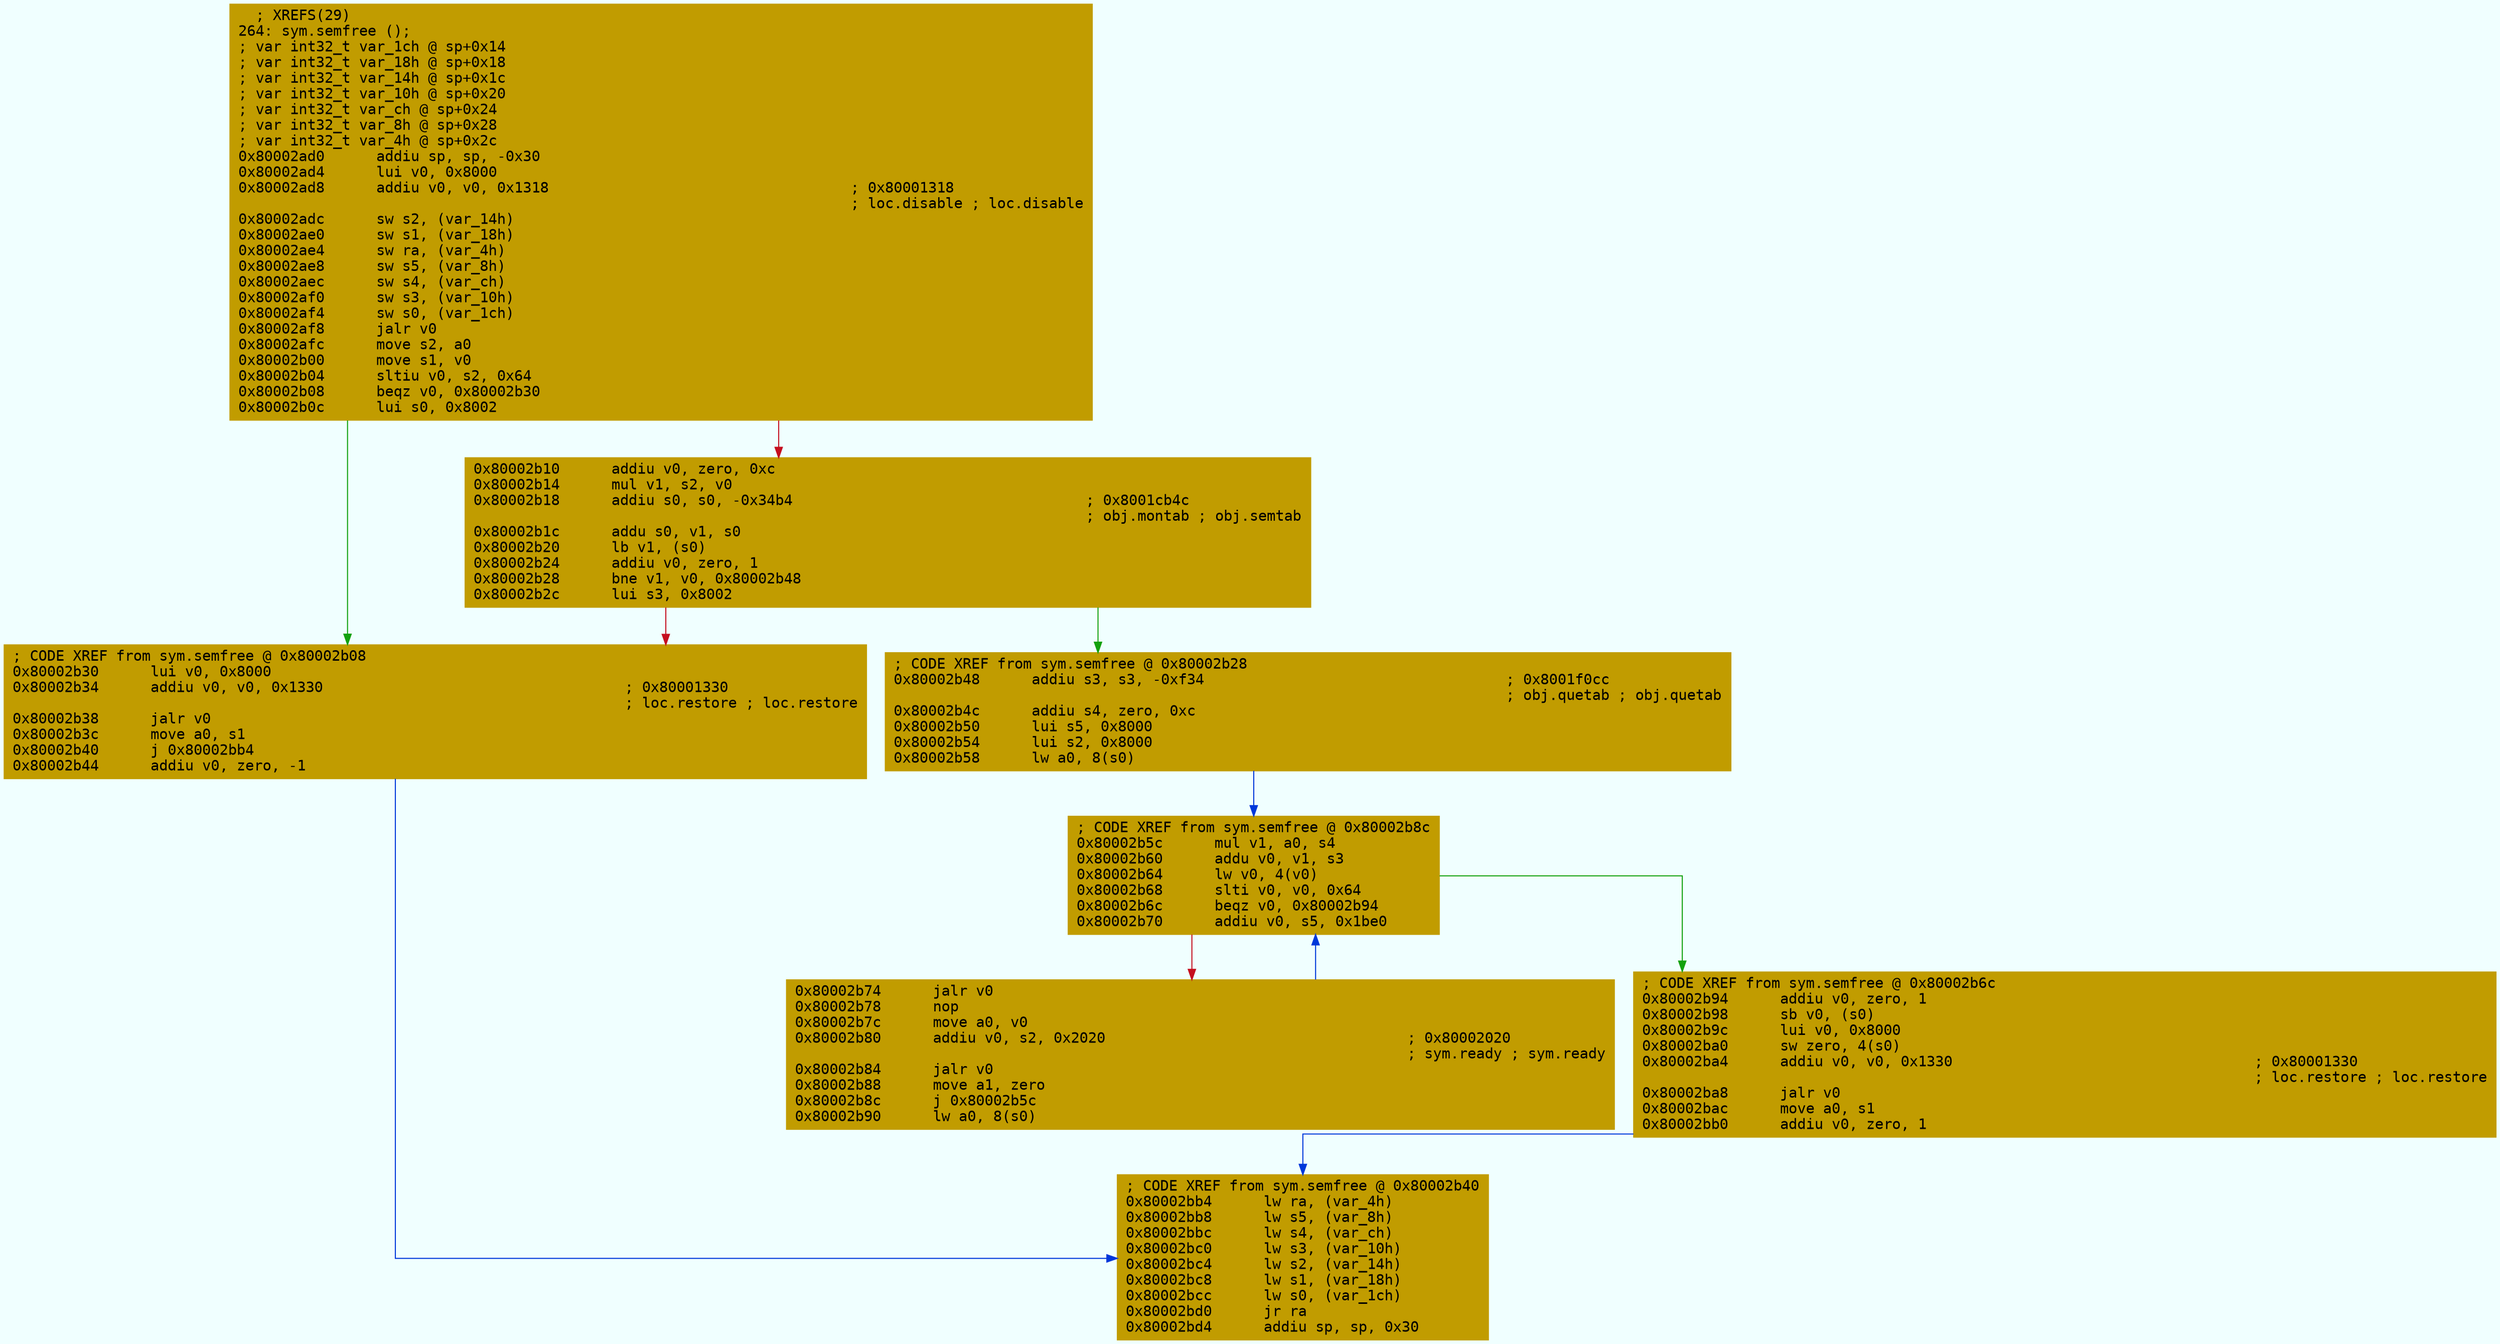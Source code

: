 digraph code {
	graph [bgcolor=azure fontsize=8 fontname="Courier" splines="ortho"];
	node [fillcolor=gray style=filled shape=box];
	edge [arrowhead="normal"];
	"0x80002ad0" [URL="sym.semfree/0x80002ad0", fillcolor="#c19c00",color="#c19c00", fontname="Courier",label="  ; XREFS(29)\l264: sym.semfree ();\l; var int32_t var_1ch @ sp+0x14\l; var int32_t var_18h @ sp+0x18\l; var int32_t var_14h @ sp+0x1c\l; var int32_t var_10h @ sp+0x20\l; var int32_t var_ch @ sp+0x24\l; var int32_t var_8h @ sp+0x28\l; var int32_t var_4h @ sp+0x2c\l0x80002ad0      addiu sp, sp, -0x30\l0x80002ad4      lui v0, 0x8000\l0x80002ad8      addiu v0, v0, 0x1318                                   ; 0x80001318\l                                                                       ; loc.disable ; loc.disable\l0x80002adc      sw s2, (var_14h)\l0x80002ae0      sw s1, (var_18h)\l0x80002ae4      sw ra, (var_4h)\l0x80002ae8      sw s5, (var_8h)\l0x80002aec      sw s4, (var_ch)\l0x80002af0      sw s3, (var_10h)\l0x80002af4      sw s0, (var_1ch)\l0x80002af8      jalr v0\l0x80002afc      move s2, a0\l0x80002b00      move s1, v0\l0x80002b04      sltiu v0, s2, 0x64\l0x80002b08      beqz v0, 0x80002b30\l0x80002b0c      lui s0, 0x8002\l"]
	"0x80002b10" [URL="sym.semfree/0x80002b10", fillcolor="#c19c00",color="#c19c00", fontname="Courier",label="0x80002b10      addiu v0, zero, 0xc\l0x80002b14      mul v1, s2, v0\l0x80002b18      addiu s0, s0, -0x34b4                                  ; 0x8001cb4c\l                                                                       ; obj.montab ; obj.semtab\l0x80002b1c      addu s0, v1, s0\l0x80002b20      lb v1, (s0)\l0x80002b24      addiu v0, zero, 1\l0x80002b28      bne v1, v0, 0x80002b48\l0x80002b2c      lui s3, 0x8002\l"]
	"0x80002b30" [URL="sym.semfree/0x80002b30", fillcolor="#c19c00",color="#c19c00", fontname="Courier",label="; CODE XREF from sym.semfree @ 0x80002b08\l0x80002b30      lui v0, 0x8000\l0x80002b34      addiu v0, v0, 0x1330                                   ; 0x80001330\l                                                                       ; loc.restore ; loc.restore\l0x80002b38      jalr v0\l0x80002b3c      move a0, s1\l0x80002b40      j 0x80002bb4\l0x80002b44      addiu v0, zero, -1\l"]
	"0x80002b48" [URL="sym.semfree/0x80002b48", fillcolor="#c19c00",color="#c19c00", fontname="Courier",label="; CODE XREF from sym.semfree @ 0x80002b28\l0x80002b48      addiu s3, s3, -0xf34                                   ; 0x8001f0cc\l                                                                       ; obj.quetab ; obj.quetab\l0x80002b4c      addiu s4, zero, 0xc\l0x80002b50      lui s5, 0x8000\l0x80002b54      lui s2, 0x8000\l0x80002b58      lw a0, 8(s0)\l"]
	"0x80002b5c" [URL="sym.semfree/0x80002b5c", fillcolor="#c19c00",color="#c19c00", fontname="Courier",label="; CODE XREF from sym.semfree @ 0x80002b8c\l0x80002b5c      mul v1, a0, s4\l0x80002b60      addu v0, v1, s3\l0x80002b64      lw v0, 4(v0)\l0x80002b68      slti v0, v0, 0x64\l0x80002b6c      beqz v0, 0x80002b94\l0x80002b70      addiu v0, s5, 0x1be0\l"]
	"0x80002b74" [URL="sym.semfree/0x80002b74", fillcolor="#c19c00",color="#c19c00", fontname="Courier",label="0x80002b74      jalr v0\l0x80002b78      nop\l0x80002b7c      move a0, v0\l0x80002b80      addiu v0, s2, 0x2020                                   ; 0x80002020\l                                                                       ; sym.ready ; sym.ready\l0x80002b84      jalr v0\l0x80002b88      move a1, zero\l0x80002b8c      j 0x80002b5c\l0x80002b90      lw a0, 8(s0)\l"]
	"0x80002b94" [URL="sym.semfree/0x80002b94", fillcolor="#c19c00",color="#c19c00", fontname="Courier",label="; CODE XREF from sym.semfree @ 0x80002b6c\l0x80002b94      addiu v0, zero, 1\l0x80002b98      sb v0, (s0)\l0x80002b9c      lui v0, 0x8000\l0x80002ba0      sw zero, 4(s0)\l0x80002ba4      addiu v0, v0, 0x1330                                   ; 0x80001330\l                                                                       ; loc.restore ; loc.restore\l0x80002ba8      jalr v0\l0x80002bac      move a0, s1\l0x80002bb0      addiu v0, zero, 1\l"]
	"0x80002bb4" [URL="sym.semfree/0x80002bb4", fillcolor="#c19c00",color="#c19c00", fontname="Courier",label="; CODE XREF from sym.semfree @ 0x80002b40\l0x80002bb4      lw ra, (var_4h)\l0x80002bb8      lw s5, (var_8h)\l0x80002bbc      lw s4, (var_ch)\l0x80002bc0      lw s3, (var_10h)\l0x80002bc4      lw s2, (var_14h)\l0x80002bc8      lw s1, (var_18h)\l0x80002bcc      lw s0, (var_1ch)\l0x80002bd0      jr ra\l0x80002bd4      addiu sp, sp, 0x30\l"]
        "0x80002ad0" -> "0x80002b30" [color="#13a10e"];
        "0x80002ad0" -> "0x80002b10" [color="#c50f1f"];
        "0x80002b10" -> "0x80002b48" [color="#13a10e"];
        "0x80002b10" -> "0x80002b30" [color="#c50f1f"];
        "0x80002b30" -> "0x80002bb4" [color="#0037da"];
        "0x80002b48" -> "0x80002b5c" [color="#0037da"];
        "0x80002b5c" -> "0x80002b94" [color="#13a10e"];
        "0x80002b5c" -> "0x80002b74" [color="#c50f1f"];
        "0x80002b74" -> "0x80002b5c" [color="#0037da"];
        "0x80002b94" -> "0x80002bb4" [color="#0037da"];
}

